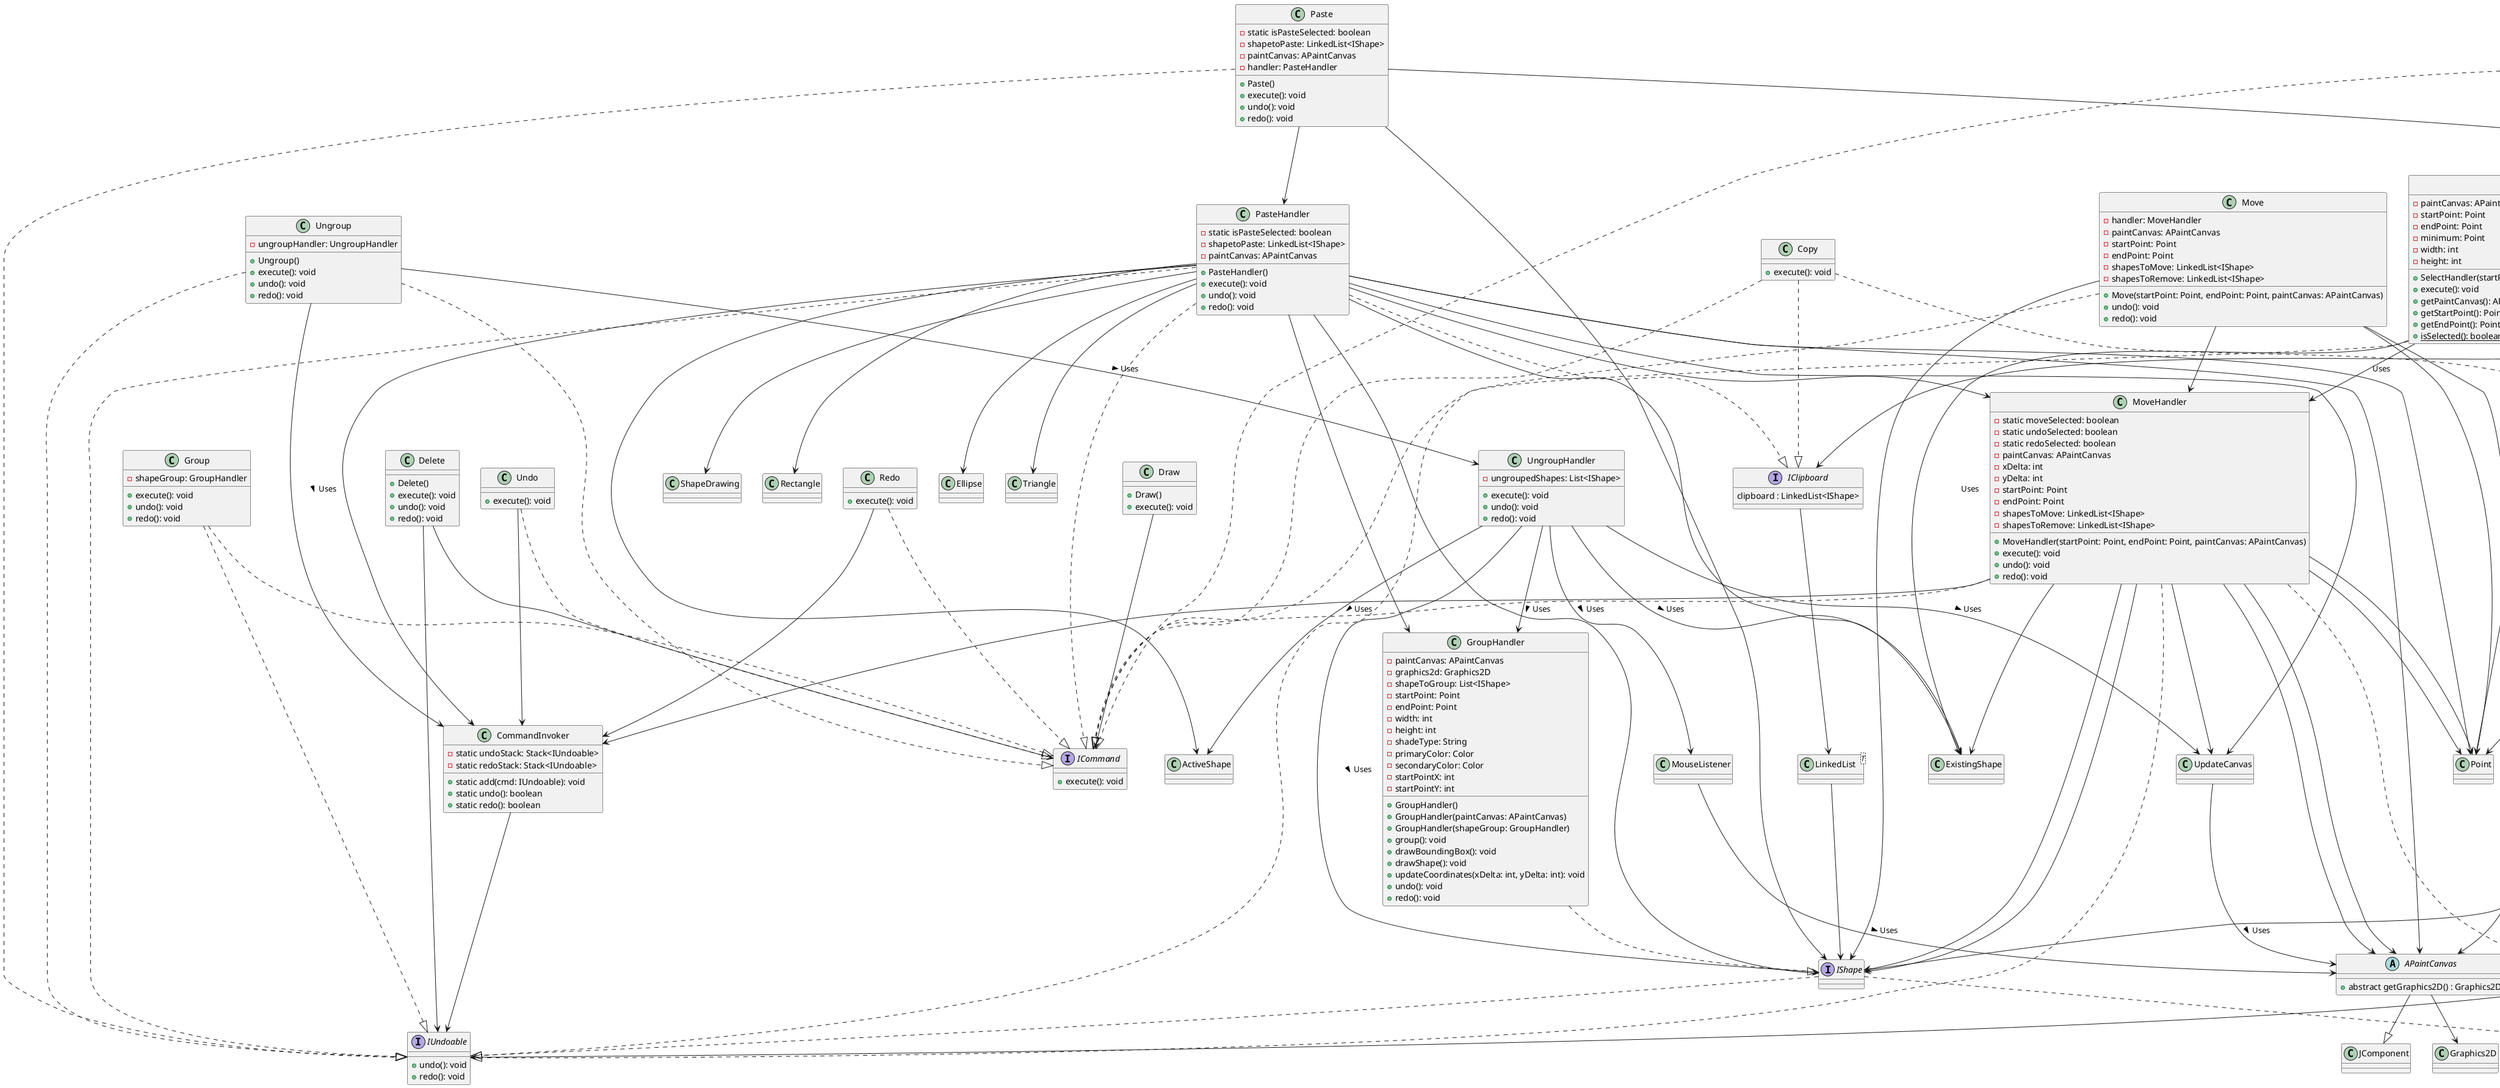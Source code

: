 @startuml CommandUML

interface IActiveShape

interface IClipboard {
    clipboard : LinkedList<IShape>
}
IClipboard --> LinkedList

class LinkedList<T> {
}
LinkedList --> IShape

interface ICommand {
    +execute(): void
}

interface IShape {
}
IShape ..|> IUndoable
IShape ..|> IActiveShape

interface IUndoable {
    +undo(): void
    +redo(): void
}

abstract class APaintCanvas {
    + abstract getGraphics2D() : Graphics2D
}
APaintCanvas --> Graphics2D
APaintCanvas --|> JComponent

class CommandInvoker {
    - static undoStack: Stack<IUndoable>
    - static redoStack: Stack<IUndoable>

    +static add(cmd: IUndoable): void
    +static undo(): boolean
    +static redo(): boolean
}
CommandInvoker --> IUndoable

class Copy {
   +execute(): void
}
Copy ..|> ICommand
Copy ..|> IClipboard
Copy ..|> IActiveShape

class Select {
    - paintCanvas: APaintCanvas
    - startPoint: Point
    - endPoint: Point
    + Select(startPoint: Point, endPoint: Point, paintCanvas: APaintCanvas)
    + execute(): void
    + getPaintCanvas(): APaintCanvas
    + getStartPoint(): Point
    + getEndPoint(): Point
}
Select ..|> ICommand
Select --> Point : Uses
Select --> APaintCanvas : Uses
Select --> SelectHandler : Uses

class SelectHandler {
    - paintCanvas: APaintCanvas
    - startPoint: Point
    - endPoint: Point
    - minimum: Point
    - width: int
    - height: int
    + SelectHandler(startPoint: Point, endPoint: Point, paintCanvas: APaintCanvas)
    + execute(): void
    + getPaintCanvas(): APaintCanvas
    + getStartPoint(): Point
    + getEndPoint(): Point
    {static} + isSelected(): boolean
}
SelectHandler ..|> ICommand
SelectHandler ..|> IActiveShape
SelectHandler --> Point : Uses
SelectHandler --> APaintCanvas : Uses
SelectHandler --> ExistingShape : Uses
SelectHandler --> MoveHandler : Uses
SelectHandler --> IShape : Uses

class Undo {
    + execute(): void
}
Undo ..|> ICommand
Undo --> CommandInvoker

class Redo {
    + execute(): void
}
Redo ..|> ICommand
Redo --> CommandInvoker

class Delete {
   +Delete()
   +execute(): void
   +undo(): void
   +redo(): void
}
Delete --> ICommand
Delete --> IUndoable

class DeletionHandler {
   +DeletionHandler()
   +execute(): void
   +undo(): void
   +redo(): void
}
DeletionHandler --> IActiveShape
DeletionHandler --> IClipboard
DeletionHandler --> IUndoable

class Draw {
   +Draw()
   +execute(): void
}
Draw --> ICommand

class DrawHandler {
   +DrawHandler()
   +handleDraw(): void
}

class Group {
    - shapeGroup: GroupHandler
    
    +execute(): void
    +undo(): void
    +redo(): void
}
Group ..|> ICommand
Group ..|> IUndoable

class GroupHandler {
    - paintCanvas: APaintCanvas
    - graphics2d: Graphics2D
    - shapeToGroup: List<IShape>
    - startPoint: Point
    - endPoint: Point
    - width: int
    - height: int
    - shadeType: String
    - primaryColor: Color
    - secondaryColor: Color
    - startPointX: int
    - startPointY: int
    
    +GroupHandler()
    +GroupHandler(paintCanvas: APaintCanvas)
    +GroupHandler(shapeGroup: GroupHandler)
    +group(): void
    +drawBoundingBox(): void
    +drawShape(): void
    +updateCoordinates(xDelta: int, yDelta: int): void
    +undo(): void
    +redo(): void

    ' Getters, Setters and other utility methods
}
GroupHandler ..|> IShape

class Move {
    - handler: MoveHandler
    - paintCanvas: APaintCanvas
    - startPoint: Point
    - endPoint: Point
    - shapesToMove: LinkedList<IShape>
    - shapesToRemove: LinkedList<IShape>

    + Move(startPoint: Point, endPoint: Point, paintCanvas: APaintCanvas)
    + undo(): void
    + redo(): void
}
Move --> MoveHandler
Move --> Point
Move --> APaintCanvas
Move --> IShape
MoveHandler --> Point
MoveHandler --> APaintCanvas
MoveHandler --> IShape
Move ..|> IUndoable

class MoveHandler {
    - static moveSelected: boolean
    - static undoSelected: boolean
    - static redoSelected: boolean
    - paintCanvas: APaintCanvas
    - xDelta: int
    - yDelta: int
    - startPoint: Point
    - endPoint: Point
    - shapesToMove: LinkedList<IShape>
    - shapesToRemove: LinkedList<IShape>

    + MoveHandler(startPoint: Point, endPoint: Point, paintCanvas: APaintCanvas)
    + execute(): void
    + undo(): void
    + redo(): void

    ' Getters, Setters and other utility methods
}
MoveHandler --> Point
MoveHandler --> APaintCanvas
MoveHandler --> IShape
MoveHandler --> ExistingShape
MoveHandler --> UpdateCanvas
MoveHandler --> CommandInvoker
MoveHandler ..|> ICommand
MoveHandler ..|> IUndoable
MoveHandler ..|> IActiveShape

class Paste {
    - static isPasteSelected: boolean
    - shapetoPaste: LinkedList<IShape>
    - paintCanvas: APaintCanvas
    - handler: PasteHandler

    + Paste()
    + execute(): void
    + undo(): void
    + redo(): void
}
Paste --> APaintCanvas
Paste --> IShape
Paste --> PasteHandler
Paste ..|> IUndoable

class PasteHandler {
    - static isPasteSelected: boolean
    - shapetoPaste: LinkedList<IShape>
    - paintCanvas: APaintCanvas

    + PasteHandler()
    + execute(): void
    + undo(): void
    + redo(): void

    ' Getters, Setters and other utility methods
}
PasteHandler --> Point
PasteHandler --> APaintCanvas
PasteHandler --> IShape
PasteHandler --> ShapeDrawing
PasteHandler --> Rectangle
PasteHandler --> Ellipse
PasteHandler --> Triangle
PasteHandler --> GroupHandler
PasteHandler --> ExistingShape
PasteHandler --> ActiveShape
PasteHandler --> UpdateCanvas
PasteHandler --> CommandInvoker
PasteHandler --> MoveHandler
PasteHandler ..|> IClipboard
PasteHandler ..|> ICommand
PasteHandler ..|> IUndoable

class Ungroup {
    - ungroupHandler: UngroupHandler

    + Ungroup()
    + execute(): void
    + undo(): void
    + redo(): void
}
Ungroup ..|> ICommand
Ungroup ..|> IUndoable
Ungroup --> UngroupHandler : Uses >
Ungroup --> CommandInvoker : Uses >

class UngroupHandler {
    - ungroupedShapes: List<IShape>

    + execute(): void
    + undo(): void
    + redo(): void
}
UngroupHandler --> IShape : Uses >
UngroupHandler --> GroupHandler : Uses >
UngroupHandler --> ActiveShape : Uses >
UngroupHandler --> ExistingShape : Uses >
UngroupHandler --> UpdateCanvas : Uses >
UngroupHandler --> MouseListener : Uses >
MouseListener --> APaintCanvas : Uses >
UpdateCanvas --> APaintCanvas : Uses >

@enduml

